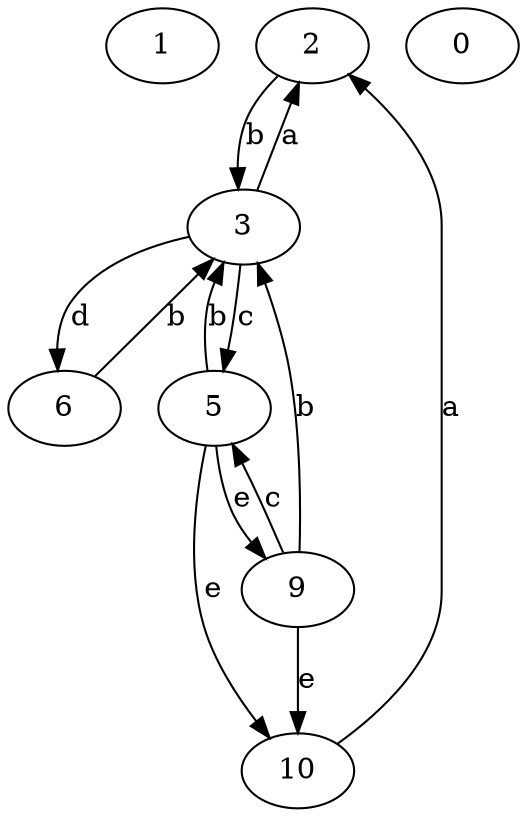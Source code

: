 strict digraph  {
1;
2;
3;
0;
5;
6;
9;
10;
2 -> 3  [label=b];
3 -> 2  [label=a];
3 -> 5  [label=c];
3 -> 6  [label=d];
5 -> 3  [label=b];
5 -> 9  [label=e];
5 -> 10  [label=e];
6 -> 3  [label=b];
9 -> 3  [label=b];
9 -> 5  [label=c];
9 -> 10  [label=e];
10 -> 2  [label=a];
}
